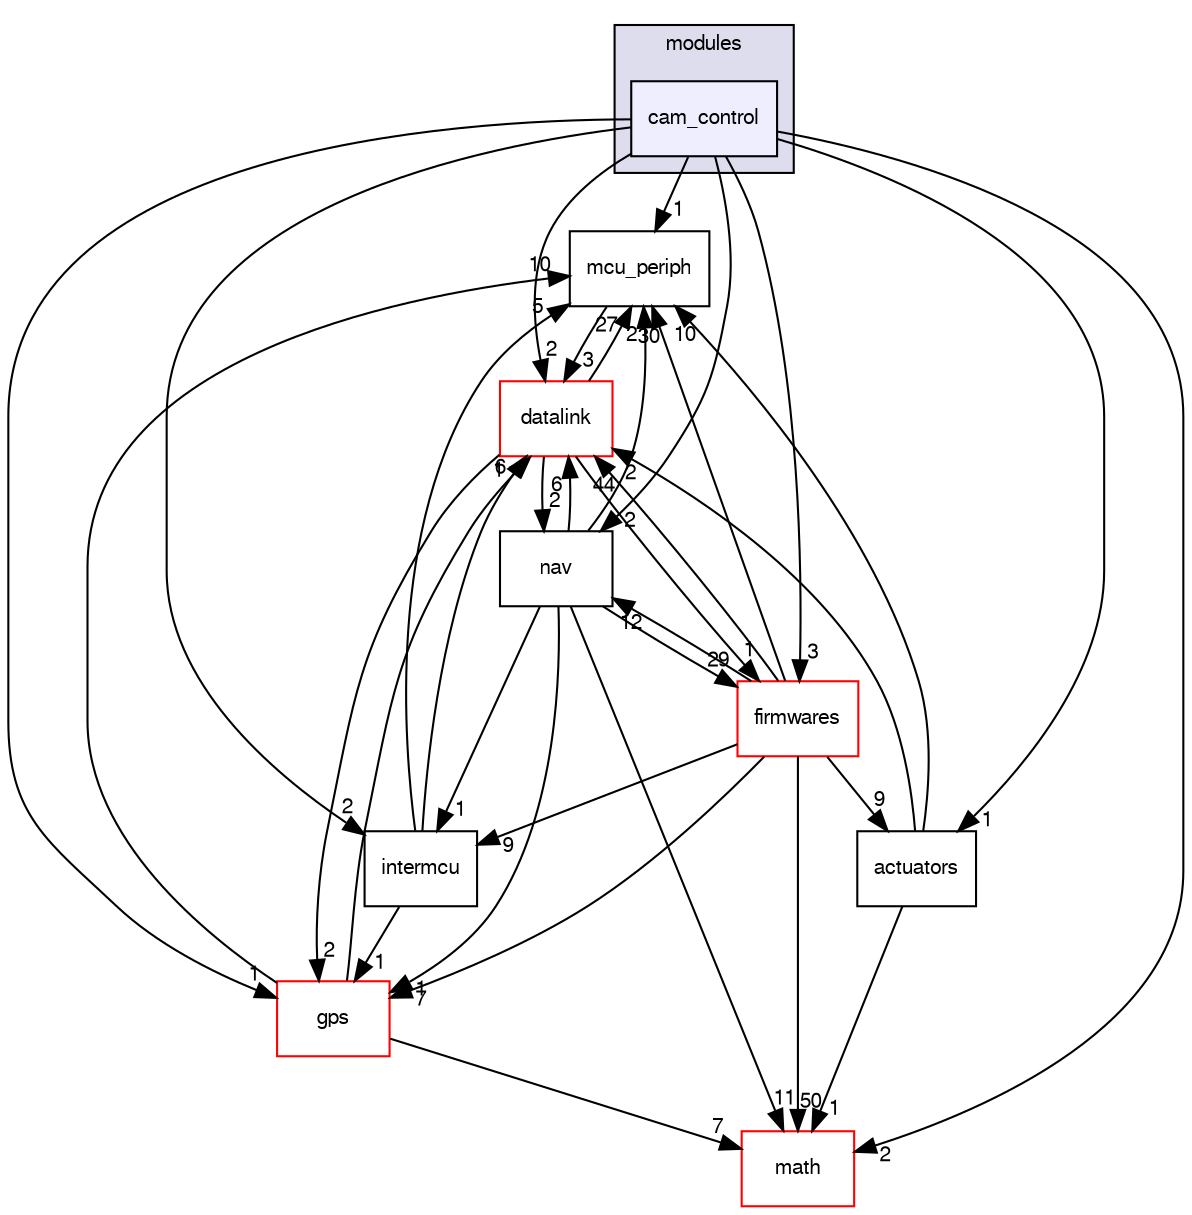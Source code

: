 digraph "sw/airborne/modules/cam_control" {
  compound=true
  node [ fontsize="10", fontname="FreeSans"];
  edge [ labelfontsize="10", labelfontname="FreeSans"];
  subgraph clusterdir_c2abcdd6ccb39c3582929c0e3f5651c2 {
    graph [ bgcolor="#ddddee", pencolor="black", label="modules" fontname="FreeSans", fontsize="10", URL="dir_c2abcdd6ccb39c3582929c0e3f5651c2.html"]
  dir_900c035387cecacfdb66232491aebefe [shape=box, label="cam_control", style="filled", fillcolor="#eeeeff", pencolor="black", URL="dir_900c035387cecacfdb66232491aebefe.html"];
  }
  dir_1ca43f6a116d741d80fb1d0555a2b198 [shape=box label="mcu_periph" URL="dir_1ca43f6a116d741d80fb1d0555a2b198.html"];
  dir_e7d2494544042a787a6ee70a779a5e07 [shape=box label="firmwares" fillcolor="white" style="filled" color="red" URL="dir_e7d2494544042a787a6ee70a779a5e07.html"];
  dir_70fcbe4bfac1daf70a9a1cc8a4943db9 [shape=box label="actuators" URL="dir_70fcbe4bfac1daf70a9a1cc8a4943db9.html"];
  dir_164c7aa663179b26059278e7f36078da [shape=box label="datalink" fillcolor="white" style="filled" color="red" URL="dir_164c7aa663179b26059278e7f36078da.html"];
  dir_b59edde850f8ccf4b394776fda69f2c6 [shape=box label="intermcu" URL="dir_b59edde850f8ccf4b394776fda69f2c6.html"];
  dir_29343b6f5fcd4b75a5dfbb985ff56864 [shape=box label="math" fillcolor="white" style="filled" color="red" URL="dir_29343b6f5fcd4b75a5dfbb985ff56864.html"];
  dir_5e5c455c6cc9b4955752fc2ddd0b9fff [shape=box label="gps" fillcolor="white" style="filled" color="red" URL="dir_5e5c455c6cc9b4955752fc2ddd0b9fff.html"];
  dir_984e899df90dd104b2eabcdbb76ec71f [shape=box label="nav" URL="dir_984e899df90dd104b2eabcdbb76ec71f.html"];
  dir_1ca43f6a116d741d80fb1d0555a2b198->dir_164c7aa663179b26059278e7f36078da [headlabel="3", labeldistance=1.5 headhref="dir_000107_000034.html"];
  dir_900c035387cecacfdb66232491aebefe->dir_1ca43f6a116d741d80fb1d0555a2b198 [headlabel="1", labeldistance=1.5 headhref="dir_000116_000107.html"];
  dir_900c035387cecacfdb66232491aebefe->dir_e7d2494544042a787a6ee70a779a5e07 [headlabel="3", labeldistance=1.5 headhref="dir_000116_000092.html"];
  dir_900c035387cecacfdb66232491aebefe->dir_70fcbe4bfac1daf70a9a1cc8a4943db9 [headlabel="1", labeldistance=1.5 headhref="dir_000116_000088.html"];
  dir_900c035387cecacfdb66232491aebefe->dir_164c7aa663179b26059278e7f36078da [headlabel="2", labeldistance=1.5 headhref="dir_000116_000034.html"];
  dir_900c035387cecacfdb66232491aebefe->dir_b59edde850f8ccf4b394776fda69f2c6 [headlabel="2", labeldistance=1.5 headhref="dir_000116_000165.html"];
  dir_900c035387cecacfdb66232491aebefe->dir_29343b6f5fcd4b75a5dfbb985ff56864 [headlabel="2", labeldistance=1.5 headhref="dir_000116_000105.html"];
  dir_900c035387cecacfdb66232491aebefe->dir_5e5c455c6cc9b4955752fc2ddd0b9fff [headlabel="1", labeldistance=1.5 headhref="dir_000116_000151.html"];
  dir_900c035387cecacfdb66232491aebefe->dir_984e899df90dd104b2eabcdbb76ec71f [headlabel="2", labeldistance=1.5 headhref="dir_000116_000135.html"];
  dir_e7d2494544042a787a6ee70a779a5e07->dir_1ca43f6a116d741d80fb1d0555a2b198 [headlabel="30", labeldistance=1.5 headhref="dir_000092_000107.html"];
  dir_e7d2494544042a787a6ee70a779a5e07->dir_70fcbe4bfac1daf70a9a1cc8a4943db9 [headlabel="9", labeldistance=1.5 headhref="dir_000092_000088.html"];
  dir_e7d2494544042a787a6ee70a779a5e07->dir_164c7aa663179b26059278e7f36078da [headlabel="44", labeldistance=1.5 headhref="dir_000092_000034.html"];
  dir_e7d2494544042a787a6ee70a779a5e07->dir_b59edde850f8ccf4b394776fda69f2c6 [headlabel="9", labeldistance=1.5 headhref="dir_000092_000165.html"];
  dir_e7d2494544042a787a6ee70a779a5e07->dir_29343b6f5fcd4b75a5dfbb985ff56864 [headlabel="50", labeldistance=1.5 headhref="dir_000092_000105.html"];
  dir_e7d2494544042a787a6ee70a779a5e07->dir_5e5c455c6cc9b4955752fc2ddd0b9fff [headlabel="7", labeldistance=1.5 headhref="dir_000092_000151.html"];
  dir_e7d2494544042a787a6ee70a779a5e07->dir_984e899df90dd104b2eabcdbb76ec71f [headlabel="12", labeldistance=1.5 headhref="dir_000092_000135.html"];
  dir_70fcbe4bfac1daf70a9a1cc8a4943db9->dir_1ca43f6a116d741d80fb1d0555a2b198 [headlabel="10", labeldistance=1.5 headhref="dir_000088_000107.html"];
  dir_70fcbe4bfac1daf70a9a1cc8a4943db9->dir_164c7aa663179b26059278e7f36078da [headlabel="2", labeldistance=1.5 headhref="dir_000088_000034.html"];
  dir_70fcbe4bfac1daf70a9a1cc8a4943db9->dir_29343b6f5fcd4b75a5dfbb985ff56864 [headlabel="1", labeldistance=1.5 headhref="dir_000088_000105.html"];
  dir_164c7aa663179b26059278e7f36078da->dir_1ca43f6a116d741d80fb1d0555a2b198 [headlabel="27", labeldistance=1.5 headhref="dir_000034_000107.html"];
  dir_164c7aa663179b26059278e7f36078da->dir_e7d2494544042a787a6ee70a779a5e07 [headlabel="1", labeldistance=1.5 headhref="dir_000034_000092.html"];
  dir_164c7aa663179b26059278e7f36078da->dir_5e5c455c6cc9b4955752fc2ddd0b9fff [headlabel="2", labeldistance=1.5 headhref="dir_000034_000151.html"];
  dir_164c7aa663179b26059278e7f36078da->dir_984e899df90dd104b2eabcdbb76ec71f [headlabel="2", labeldistance=1.5 headhref="dir_000034_000135.html"];
  dir_b59edde850f8ccf4b394776fda69f2c6->dir_1ca43f6a116d741d80fb1d0555a2b198 [headlabel="5", labeldistance=1.5 headhref="dir_000165_000107.html"];
  dir_b59edde850f8ccf4b394776fda69f2c6->dir_164c7aa663179b26059278e7f36078da [headlabel="1", labeldistance=1.5 headhref="dir_000165_000034.html"];
  dir_b59edde850f8ccf4b394776fda69f2c6->dir_5e5c455c6cc9b4955752fc2ddd0b9fff [headlabel="1", labeldistance=1.5 headhref="dir_000165_000151.html"];
  dir_5e5c455c6cc9b4955752fc2ddd0b9fff->dir_1ca43f6a116d741d80fb1d0555a2b198 [headlabel="10", labeldistance=1.5 headhref="dir_000151_000107.html"];
  dir_5e5c455c6cc9b4955752fc2ddd0b9fff->dir_164c7aa663179b26059278e7f36078da [headlabel="6", labeldistance=1.5 headhref="dir_000151_000034.html"];
  dir_5e5c455c6cc9b4955752fc2ddd0b9fff->dir_29343b6f5fcd4b75a5dfbb985ff56864 [headlabel="7", labeldistance=1.5 headhref="dir_000151_000105.html"];
  dir_984e899df90dd104b2eabcdbb76ec71f->dir_1ca43f6a116d741d80fb1d0555a2b198 [headlabel="2", labeldistance=1.5 headhref="dir_000135_000107.html"];
  dir_984e899df90dd104b2eabcdbb76ec71f->dir_e7d2494544042a787a6ee70a779a5e07 [headlabel="29", labeldistance=1.5 headhref="dir_000135_000092.html"];
  dir_984e899df90dd104b2eabcdbb76ec71f->dir_164c7aa663179b26059278e7f36078da [headlabel="6", labeldistance=1.5 headhref="dir_000135_000034.html"];
  dir_984e899df90dd104b2eabcdbb76ec71f->dir_b59edde850f8ccf4b394776fda69f2c6 [headlabel="1", labeldistance=1.5 headhref="dir_000135_000165.html"];
  dir_984e899df90dd104b2eabcdbb76ec71f->dir_29343b6f5fcd4b75a5dfbb985ff56864 [headlabel="11", labeldistance=1.5 headhref="dir_000135_000105.html"];
  dir_984e899df90dd104b2eabcdbb76ec71f->dir_5e5c455c6cc9b4955752fc2ddd0b9fff [headlabel="1", labeldistance=1.5 headhref="dir_000135_000151.html"];
}
